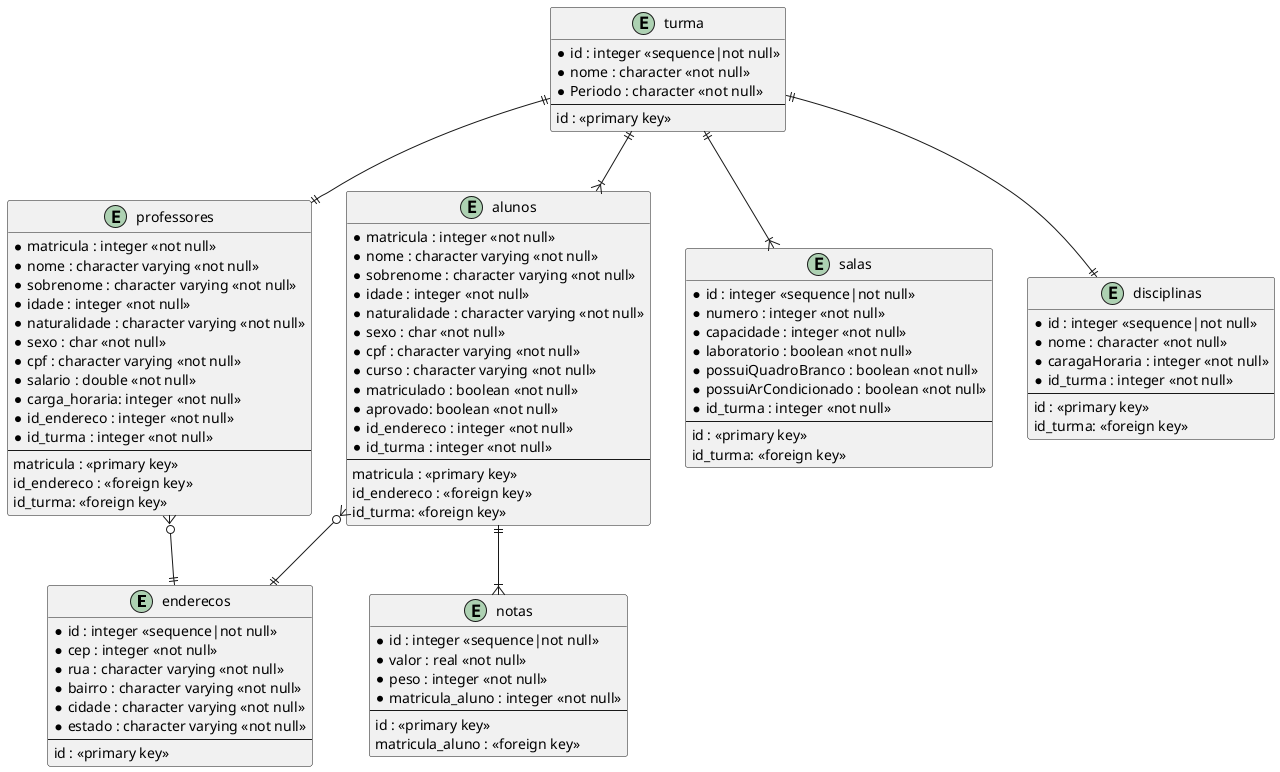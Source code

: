 @startuml academico-Db
entity enderecos {
        *id : integer <<sequence|not null>>
        *cep : integer <<not null>>
        *rua : character varying <<not null>>
        *bairro : character varying <<not null>>
        *cidade : character varying <<not null>>
        *estado : character varying <<not null>>
        --
        id : <<primary key>>
    }

    entity professores {
        *matricula : integer <<not null>>
        *nome : character varying <<not null>>
        *sobrenome : character varying <<not null>>
        *idade : integer <<not null>>
        *naturalidade : character varying <<not null>>
        *sexo : char <<not null>>
        *cpf : character varying <<not null>>
        *salario : double <<not null>>
        *carga_horaria: integer <<not null>>
        *id_endereco : integer <<not null>>
        *id_turma : integer <<not null>>
        --
        matricula : <<primary key>>
        id_endereco : <<foreign key>> 
        id_turma: <<foreign key>>
    }

    entity alunos {
        *matricula : integer <<not null>>
        *nome : character varying <<not null>>
        *sobrenome : character varying <<not null>>
        *idade : integer <<not null>>
        *naturalidade : character varying <<not null>>
        *sexo : char <<not null>>
        *cpf : character varying <<not null>>
        *curso : character varying <<not null>>
        *matriculado : boolean <<not null>>
        *aprovado: boolean <<not null>>
        *id_endereco : integer <<not null>>
        *id_turma : integer <<not null>>
        --
        matricula : <<primary key>>
        id_endereco : <<foreign key>>
        id_turma: <<foreign key>>
    }

    entity notas {
        *id : integer <<sequence|not null>>
        *valor : real <<not null>>
        *peso : integer <<not null>>
        *matricula_aluno : integer <<not null>>
        --
        id : <<primary key>>
        matricula_aluno : <<foreign key>> 
    }

    entity salas{
        *id : integer <<sequence|not null>>
        *numero : integer <<not null>>
        *capacidade : integer <<not null>>
        *laboratorio : boolean <<not null>>
        *possuiQuadroBranco : boolean <<not null>>
        *possuiArCondicionado : boolean <<not null>>
        *id_turma : integer <<not null>>
        --
        id : <<primary key>>
        id_turma: <<foreign key>>
    }

    entity disciplinas{
         *id : integer <<sequence|not null>>
        *nome : character <<not null>>
        *caragaHoraria : integer <<not null>>
         *id_turma : integer <<not null>>
        --
        id : <<primary key>>
        id_turma: <<foreign key>>
    }

    entity turma{
         *id : integer <<sequence|not null>>
        *nome : character <<not null>>
        *Periodo : character <<not null>>
        --
        id : <<primary key>>
    }

    professores }o--|| enderecos
    alunos }o--|| enderecos
    alunos ||--|{ notas
    turma ||--|{ alunos
    turma ||--|{ salas
    turma ||--|| professores
    turma ||--|| disciplinas

@enduml academico-db